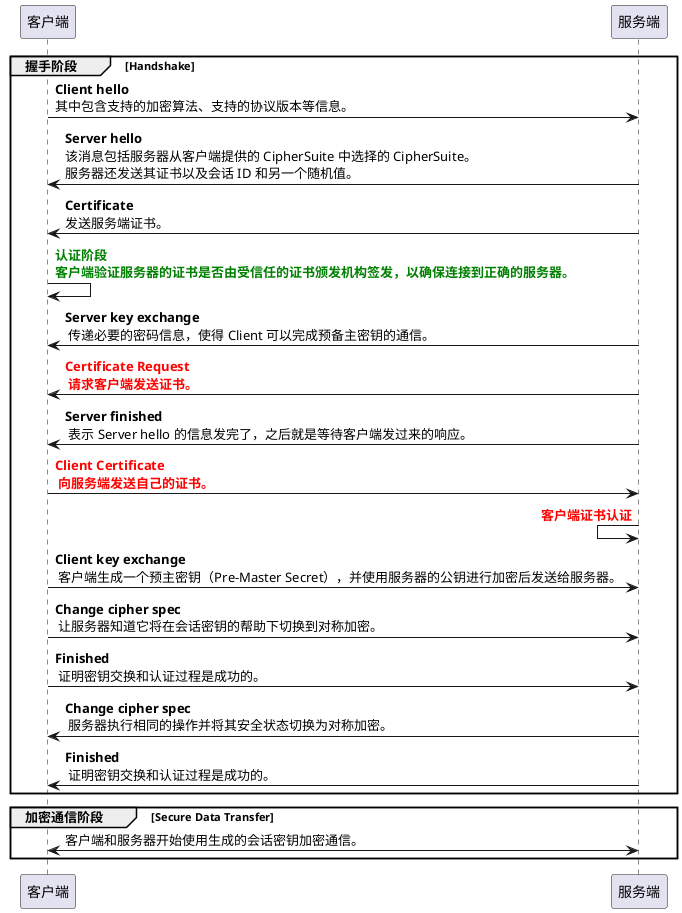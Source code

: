 @startuml
group 握手阶段 [Handshake]
    客户端 -> 服务端: **Client hello** \n其中包含支持的加密算法、支持的协议版本等信息。
    服务端 -> 客户端: **Server hello** \n该消息包括服务器从客户端提供的 CipherSuite 中选择的 CipherSuite。\n服务器还发送其证书以及会话 ID 和另一个随机值。
    服务端 -> 客户端: **Certificate** \n发送服务端证书。
    客户端 -> 客户端: <font color=green><b>**认证阶段** \n<font color=green><b>客户端验证服务器的证书是否由受信任的证书颁发机构签发，以确保连接到正确的服务器。
    服务端 -> 客户端: **Server key exchange** \n 传递必要的密码信息，使得 Client 可以完成预备主密钥的通信。
    服务端 -> 客户端: <font color=red><b>**Certificate Request** \n <font color=red><b>请求客户端发送证书。
    服务端 -> 客户端: **Server finished** \n 表示 Server hello 的信息发完了，之后就是等待客户端发过来的响应。
    客户端 -> 服务端: <font color=red><b>**Client Certificate** \n <font color=red><b>向服务端发送自己的证书。
    服务端 <- 服务端: <font color=red><b>**客户端证书认证**</b></font>
    客户端 -> 服务端: **Client key exchange** \n 客户端生成一个预主密钥（Pre-Master Secret），并使用服务器的公钥进行加密后发送给服务器。
    客户端 -> 服务端: **Change cipher spec** \n 让服务器知道它将在会话密钥的帮助下切换到对称加密。
    客户端 -> 服务端: **Finished** \n 证明密钥交换和认证过程是成功的。
    服务端 -> 客户端: **Change cipher spec** \n 服务器执行相同的操作并将其安全状态切换为对称加密。
    服务端 -> 客户端: **Finished** \n 证明密钥交换和认证过程是成功的。
end

group 加密通信阶段 [Secure Data Transfer]
    客户端 <-> 服务端: 客户端和服务器开始使用生成的会话密钥加密通信。
end
@enduml
